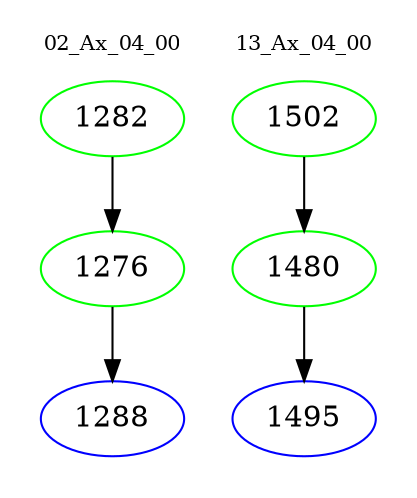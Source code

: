 digraph{
subgraph cluster_0 {
color = white
label = "02_Ax_04_00";
fontsize=10;
T0_1282 [label="1282", color="green"]
T0_1282 -> T0_1276 [color="black"]
T0_1276 [label="1276", color="green"]
T0_1276 -> T0_1288 [color="black"]
T0_1288 [label="1288", color="blue"]
}
subgraph cluster_1 {
color = white
label = "13_Ax_04_00";
fontsize=10;
T1_1502 [label="1502", color="green"]
T1_1502 -> T1_1480 [color="black"]
T1_1480 [label="1480", color="green"]
T1_1480 -> T1_1495 [color="black"]
T1_1495 [label="1495", color="blue"]
}
}
